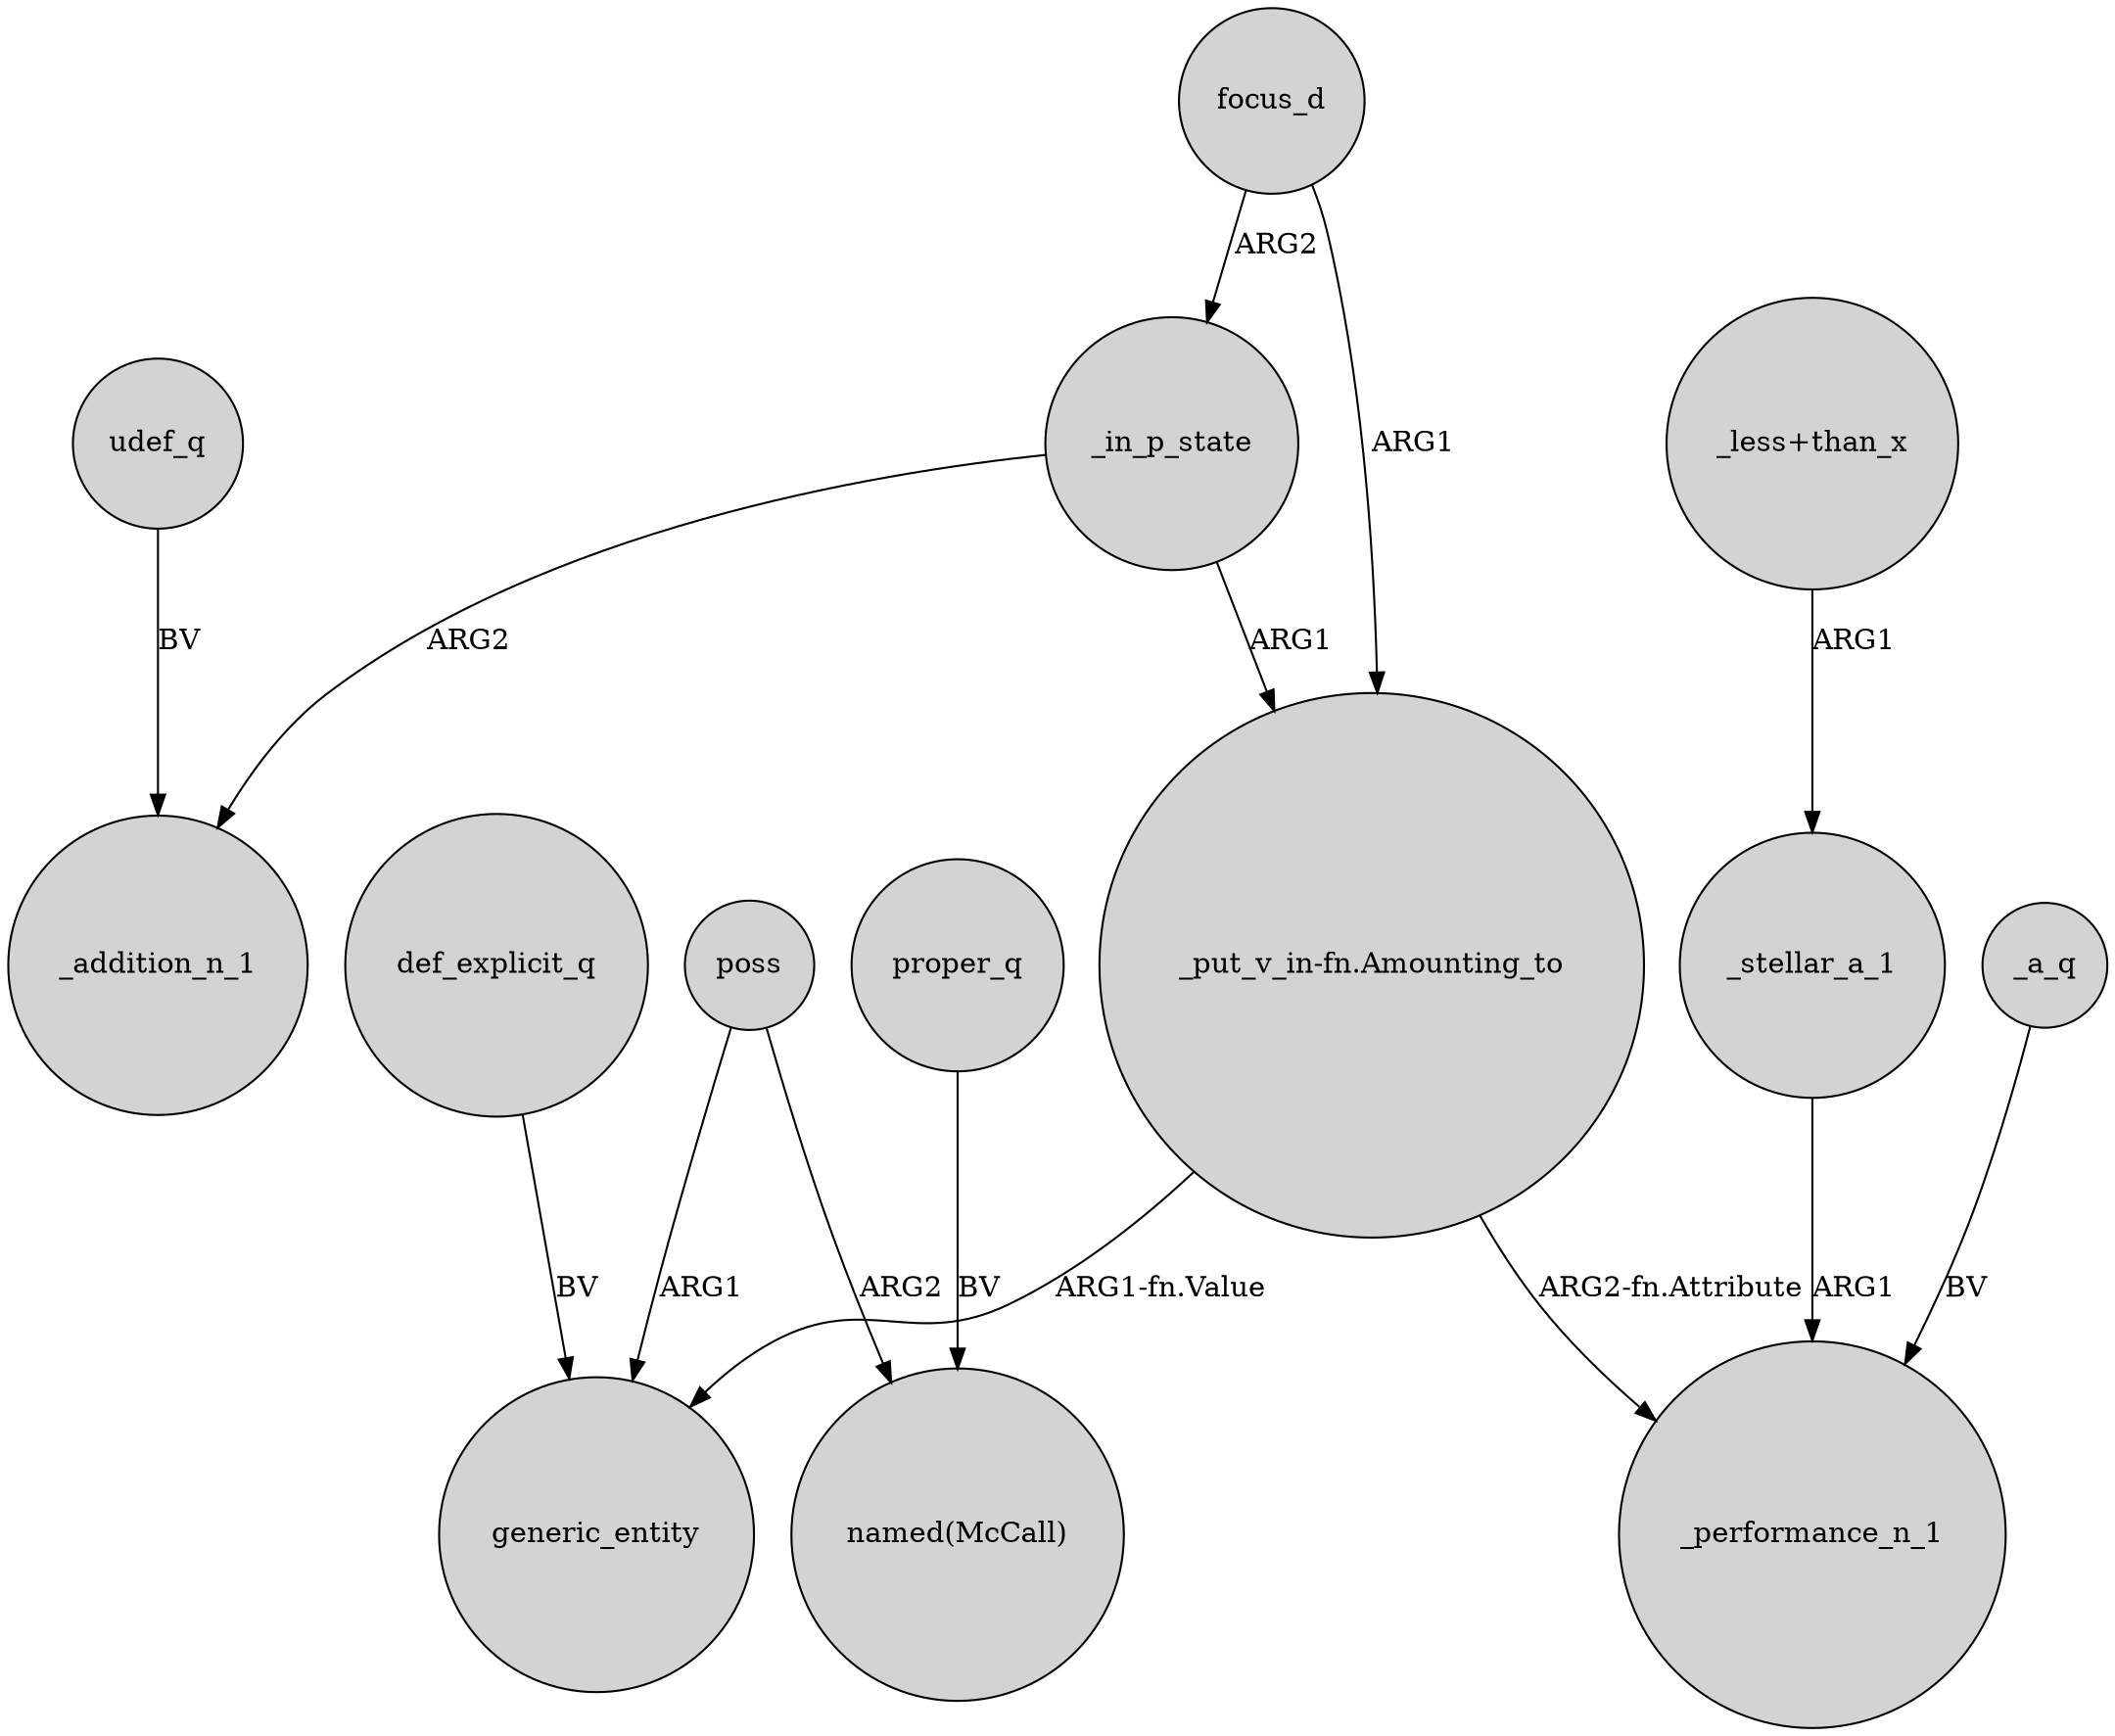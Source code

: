 digraph {
	node [shape=circle style=filled]
	_in_p_state -> _addition_n_1 [label=ARG2]
	udef_q -> _addition_n_1 [label=BV]
	focus_d -> _in_p_state [label=ARG2]
	def_explicit_q -> generic_entity [label=BV]
	_in_p_state -> "_put_v_in-fn.Amounting_to" [label=ARG1]
	poss -> "named(McCall)" [label=ARG2]
	proper_q -> "named(McCall)" [label=BV]
	"_put_v_in-fn.Amounting_to" -> generic_entity [label="ARG1-fn.Value"]
	poss -> generic_entity [label=ARG1]
	focus_d -> "_put_v_in-fn.Amounting_to" [label=ARG1]
	_a_q -> _performance_n_1 [label=BV]
	"_less+than_x" -> _stellar_a_1 [label=ARG1]
	"_put_v_in-fn.Amounting_to" -> _performance_n_1 [label="ARG2-fn.Attribute"]
	_stellar_a_1 -> _performance_n_1 [label=ARG1]
}
